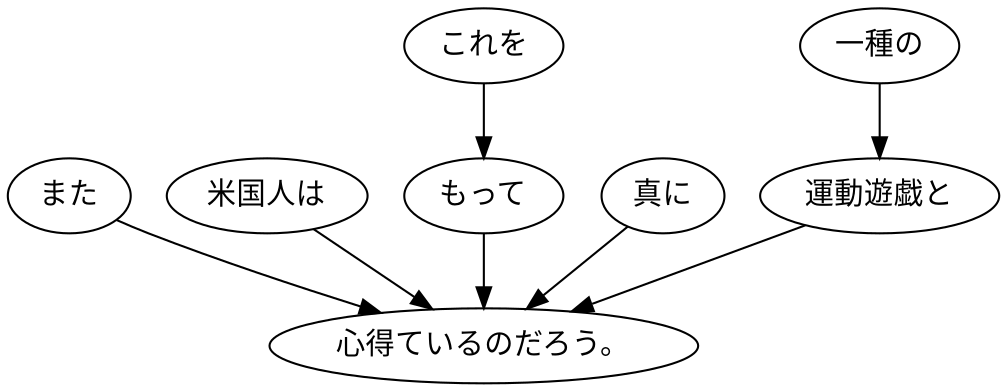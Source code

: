 digraph graph5042 {
	node0 [label="また"];
	node1 [label="米国人は"];
	node2 [label="これを"];
	node3 [label="もって"];
	node4 [label="真に"];
	node5 [label="一種の"];
	node6 [label="運動遊戯と"];
	node7 [label="心得ているのだろう。"];
	node0 -> node7;
	node1 -> node7;
	node2 -> node3;
	node3 -> node7;
	node4 -> node7;
	node5 -> node6;
	node6 -> node7;
}
